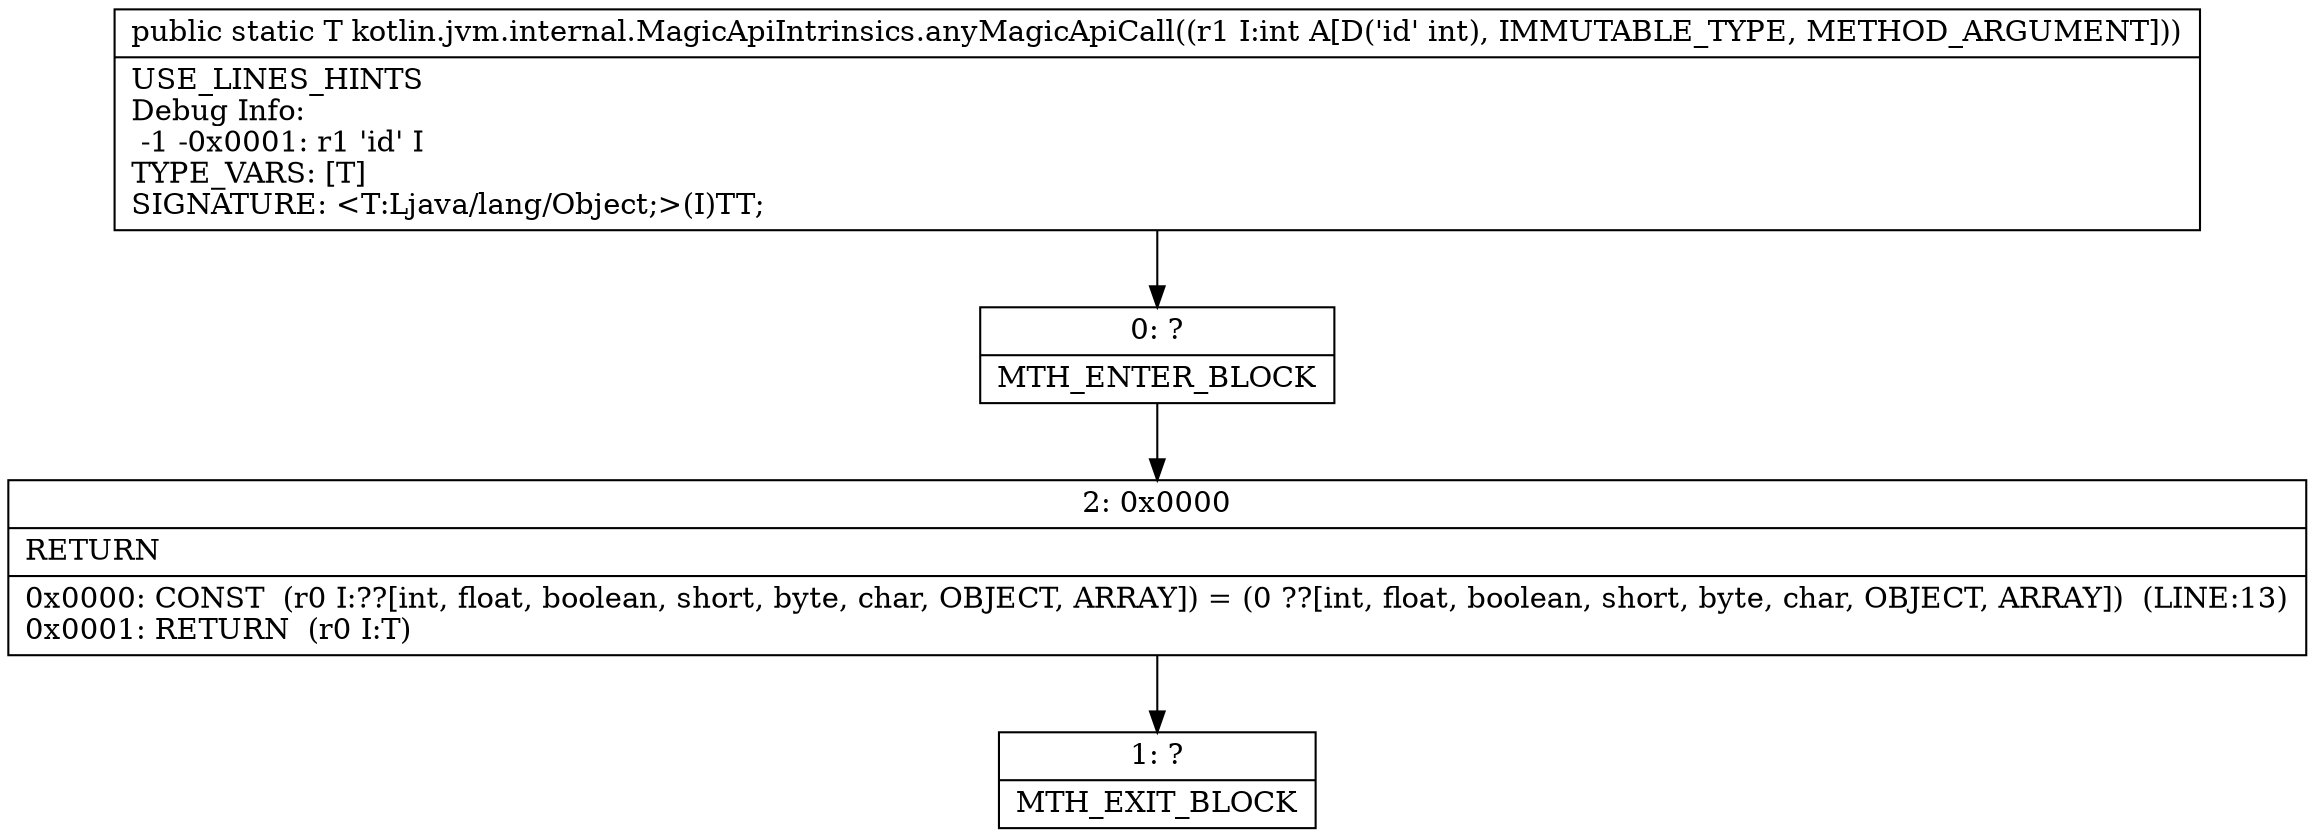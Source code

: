 digraph "CFG forkotlin.jvm.internal.MagicApiIntrinsics.anyMagicApiCall(I)Ljava\/lang\/Object;" {
Node_0 [shape=record,label="{0\:\ ?|MTH_ENTER_BLOCK\l}"];
Node_2 [shape=record,label="{2\:\ 0x0000|RETURN\l|0x0000: CONST  (r0 I:??[int, float, boolean, short, byte, char, OBJECT, ARRAY]) = (0 ??[int, float, boolean, short, byte, char, OBJECT, ARRAY])  (LINE:13)\l0x0001: RETURN  (r0 I:T) \l}"];
Node_1 [shape=record,label="{1\:\ ?|MTH_EXIT_BLOCK\l}"];
MethodNode[shape=record,label="{public static T kotlin.jvm.internal.MagicApiIntrinsics.anyMagicApiCall((r1 I:int A[D('id' int), IMMUTABLE_TYPE, METHOD_ARGUMENT]))  | USE_LINES_HINTS\lDebug Info:\l  \-1 \-0x0001: r1 'id' I\lTYPE_VARS: [T]\lSIGNATURE: \<T:Ljava\/lang\/Object;\>(I)TT;\l}"];
MethodNode -> Node_0;Node_0 -> Node_2;
Node_2 -> Node_1;
}

